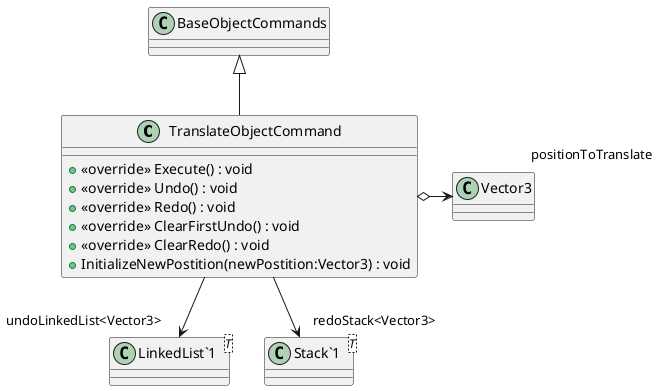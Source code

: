 @startuml
class TranslateObjectCommand {
    + <<override>> Execute() : void
    + <<override>> Undo() : void
    + <<override>> Redo() : void
    + <<override>> ClearFirstUndo() : void
    + <<override>> ClearRedo() : void
    + InitializeNewPostition(newPostition:Vector3) : void
}
class "LinkedList`1"<T> {
}
class "Stack`1"<T> {
}
BaseObjectCommands <|-- TranslateObjectCommand
TranslateObjectCommand o-> "positionToTranslate" Vector3
TranslateObjectCommand --> "undoLinkedList<Vector3>" "LinkedList`1"
TranslateObjectCommand --> "redoStack<Vector3>" "Stack`1"
@enduml
